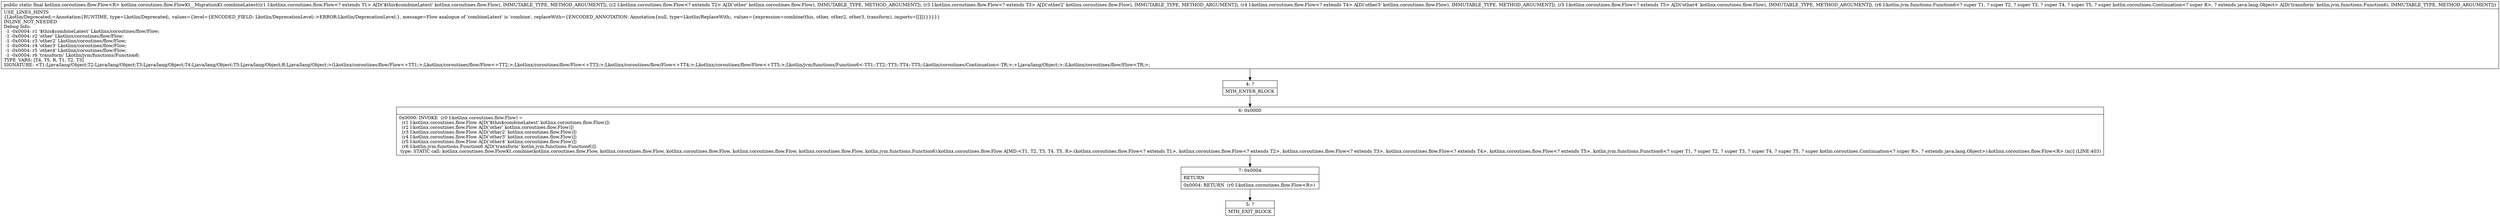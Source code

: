 digraph "CFG forkotlinx.coroutines.flow.FlowKt__MigrationKt.combineLatest(Lkotlinx\/coroutines\/flow\/Flow;Lkotlinx\/coroutines\/flow\/Flow;Lkotlinx\/coroutines\/flow\/Flow;Lkotlinx\/coroutines\/flow\/Flow;Lkotlinx\/coroutines\/flow\/Flow;Lkotlin\/jvm\/functions\/Function6;)Lkotlinx\/coroutines\/flow\/Flow;" {
Node_4 [shape=record,label="{4\:\ ?|MTH_ENTER_BLOCK\l}"];
Node_6 [shape=record,label="{6\:\ 0x0000|0x0000: INVOKE  (r0 I:kotlinx.coroutines.flow.Flow) = \l  (r1 I:kotlinx.coroutines.flow.Flow A[D('$this$combineLatest' kotlinx.coroutines.flow.Flow)])\l  (r2 I:kotlinx.coroutines.flow.Flow A[D('other' kotlinx.coroutines.flow.Flow)])\l  (r3 I:kotlinx.coroutines.flow.Flow A[D('other2' kotlinx.coroutines.flow.Flow)])\l  (r4 I:kotlinx.coroutines.flow.Flow A[D('other3' kotlinx.coroutines.flow.Flow)])\l  (r5 I:kotlinx.coroutines.flow.Flow A[D('other4' kotlinx.coroutines.flow.Flow)])\l  (r6 I:kotlin.jvm.functions.Function6 A[D('transform' kotlin.jvm.functions.Function6)])\l type: STATIC call: kotlinx.coroutines.flow.FlowKt.combine(kotlinx.coroutines.flow.Flow, kotlinx.coroutines.flow.Flow, kotlinx.coroutines.flow.Flow, kotlinx.coroutines.flow.Flow, kotlinx.coroutines.flow.Flow, kotlin.jvm.functions.Function6):kotlinx.coroutines.flow.Flow A[MD:\<T1, T2, T3, T4, T5, R\>:(kotlinx.coroutines.flow.Flow\<? extends T1\>, kotlinx.coroutines.flow.Flow\<? extends T2\>, kotlinx.coroutines.flow.Flow\<? extends T3\>, kotlinx.coroutines.flow.Flow\<? extends T4\>, kotlinx.coroutines.flow.Flow\<? extends T5\>, kotlin.jvm.functions.Function6\<? super T1, ? super T2, ? super T3, ? super T4, ? super T5, ? super kotlin.coroutines.Continuation\<? super R\>, ? extends java.lang.Object\>):kotlinx.coroutines.flow.Flow\<R\> (m)] (LINE:403)\l}"];
Node_7 [shape=record,label="{7\:\ 0x0004|RETURN\l|0x0004: RETURN  (r0 I:kotlinx.coroutines.flow.Flow\<R\>) \l}"];
Node_5 [shape=record,label="{5\:\ ?|MTH_EXIT_BLOCK\l}"];
MethodNode[shape=record,label="{public static final kotlinx.coroutines.flow.Flow\<R\> kotlinx.coroutines.flow.FlowKt__MigrationKt.combineLatest((r1 I:kotlinx.coroutines.flow.Flow\<? extends T1\> A[D('$this$combineLatest' kotlinx.coroutines.flow.Flow), IMMUTABLE_TYPE, METHOD_ARGUMENT]), (r2 I:kotlinx.coroutines.flow.Flow\<? extends T2\> A[D('other' kotlinx.coroutines.flow.Flow), IMMUTABLE_TYPE, METHOD_ARGUMENT]), (r3 I:kotlinx.coroutines.flow.Flow\<? extends T3\> A[D('other2' kotlinx.coroutines.flow.Flow), IMMUTABLE_TYPE, METHOD_ARGUMENT]), (r4 I:kotlinx.coroutines.flow.Flow\<? extends T4\> A[D('other3' kotlinx.coroutines.flow.Flow), IMMUTABLE_TYPE, METHOD_ARGUMENT]), (r5 I:kotlinx.coroutines.flow.Flow\<? extends T5\> A[D('other4' kotlinx.coroutines.flow.Flow), IMMUTABLE_TYPE, METHOD_ARGUMENT]), (r6 I:kotlin.jvm.functions.Function6\<? super T1, ? super T2, ? super T3, ? super T4, ? super T5, ? super kotlin.coroutines.Continuation\<? super R\>, ? extends java.lang.Object\> A[D('transform' kotlin.jvm.functions.Function6), IMMUTABLE_TYPE, METHOD_ARGUMENT]))  | USE_LINES_HINTS\l\{Lkotlin\/Deprecated;=Annotation\{RUNTIME, type=Lkotlin\/Deprecated;, values=\{level=\{ENCODED_FIELD: Lkotlin\/DeprecationLevel;\-\>ERROR:Lkotlin\/DeprecationLevel;\}, message=Flow analogue of 'combineLatest' is 'combine', replaceWith=\{ENCODED_ANNOTATION: Annotation\{null, type=Lkotlin\/ReplaceWith;, values=\{expression=combine(this, other, other2, other3, transform), imports=[[]]\}\}\}\}\}\}\lINLINE_NOT_NEEDED\lDebug Info:\l  \-1 \-0x0004: r1 '$this$combineLatest' Lkotlinx\/coroutines\/flow\/Flow;\l  \-1 \-0x0004: r2 'other' Lkotlinx\/coroutines\/flow\/Flow;\l  \-1 \-0x0004: r3 'other2' Lkotlinx\/coroutines\/flow\/Flow;\l  \-1 \-0x0004: r4 'other3' Lkotlinx\/coroutines\/flow\/Flow;\l  \-1 \-0x0004: r5 'other4' Lkotlinx\/coroutines\/flow\/Flow;\l  \-1 \-0x0004: r6 'transform' Lkotlin\/jvm\/functions\/Function6;\lTYPE_VARS: [T4, T5, R, T1, T2, T3]\lSIGNATURE: \<T1:Ljava\/lang\/Object;T2:Ljava\/lang\/Object;T3:Ljava\/lang\/Object;T4:Ljava\/lang\/Object;T5:Ljava\/lang\/Object;R:Ljava\/lang\/Object;\>(Lkotlinx\/coroutines\/flow\/Flow\<+TT1;\>;Lkotlinx\/coroutines\/flow\/Flow\<+TT2;\>;Lkotlinx\/coroutines\/flow\/Flow\<+TT3;\>;Lkotlinx\/coroutines\/flow\/Flow\<+TT4;\>;Lkotlinx\/coroutines\/flow\/Flow\<+TT5;\>;Lkotlin\/jvm\/functions\/Function6\<\-TT1;\-TT2;\-TT3;\-TT4;\-TT5;\-Lkotlin\/coroutines\/Continuation\<\-TR;\>;+Ljava\/lang\/Object;\>;)Lkotlinx\/coroutines\/flow\/Flow\<TR;\>;\l}"];
MethodNode -> Node_4;Node_4 -> Node_6;
Node_6 -> Node_7;
Node_7 -> Node_5;
}

